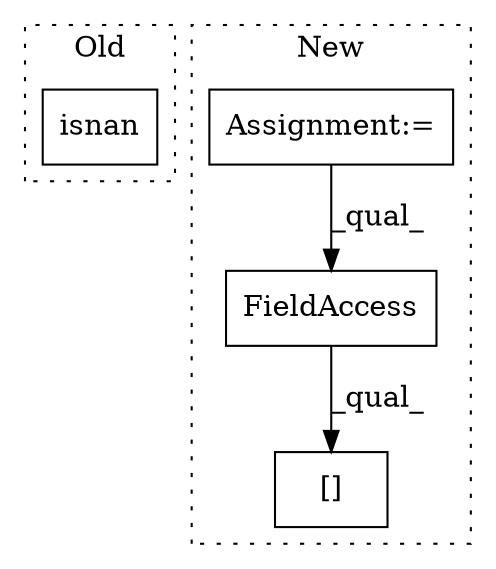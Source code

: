 digraph G {
subgraph cluster0 {
1 [label="isnan" a="32" s="174,183" l="6,1" shape="box"];
label = "Old";
style="dotted";
}
subgraph cluster1 {
2 [label="[]" a="2" s="298,314" l="15,1" shape="box"];
3 [label="FieldAccess" a="22" s="298" l="14" shape="box"];
4 [label="Assignment:=" a="7" s="91" l="3" shape="box"];
label = "New";
style="dotted";
}
3 -> 2 [label="_qual_"];
4 -> 3 [label="_qual_"];
}